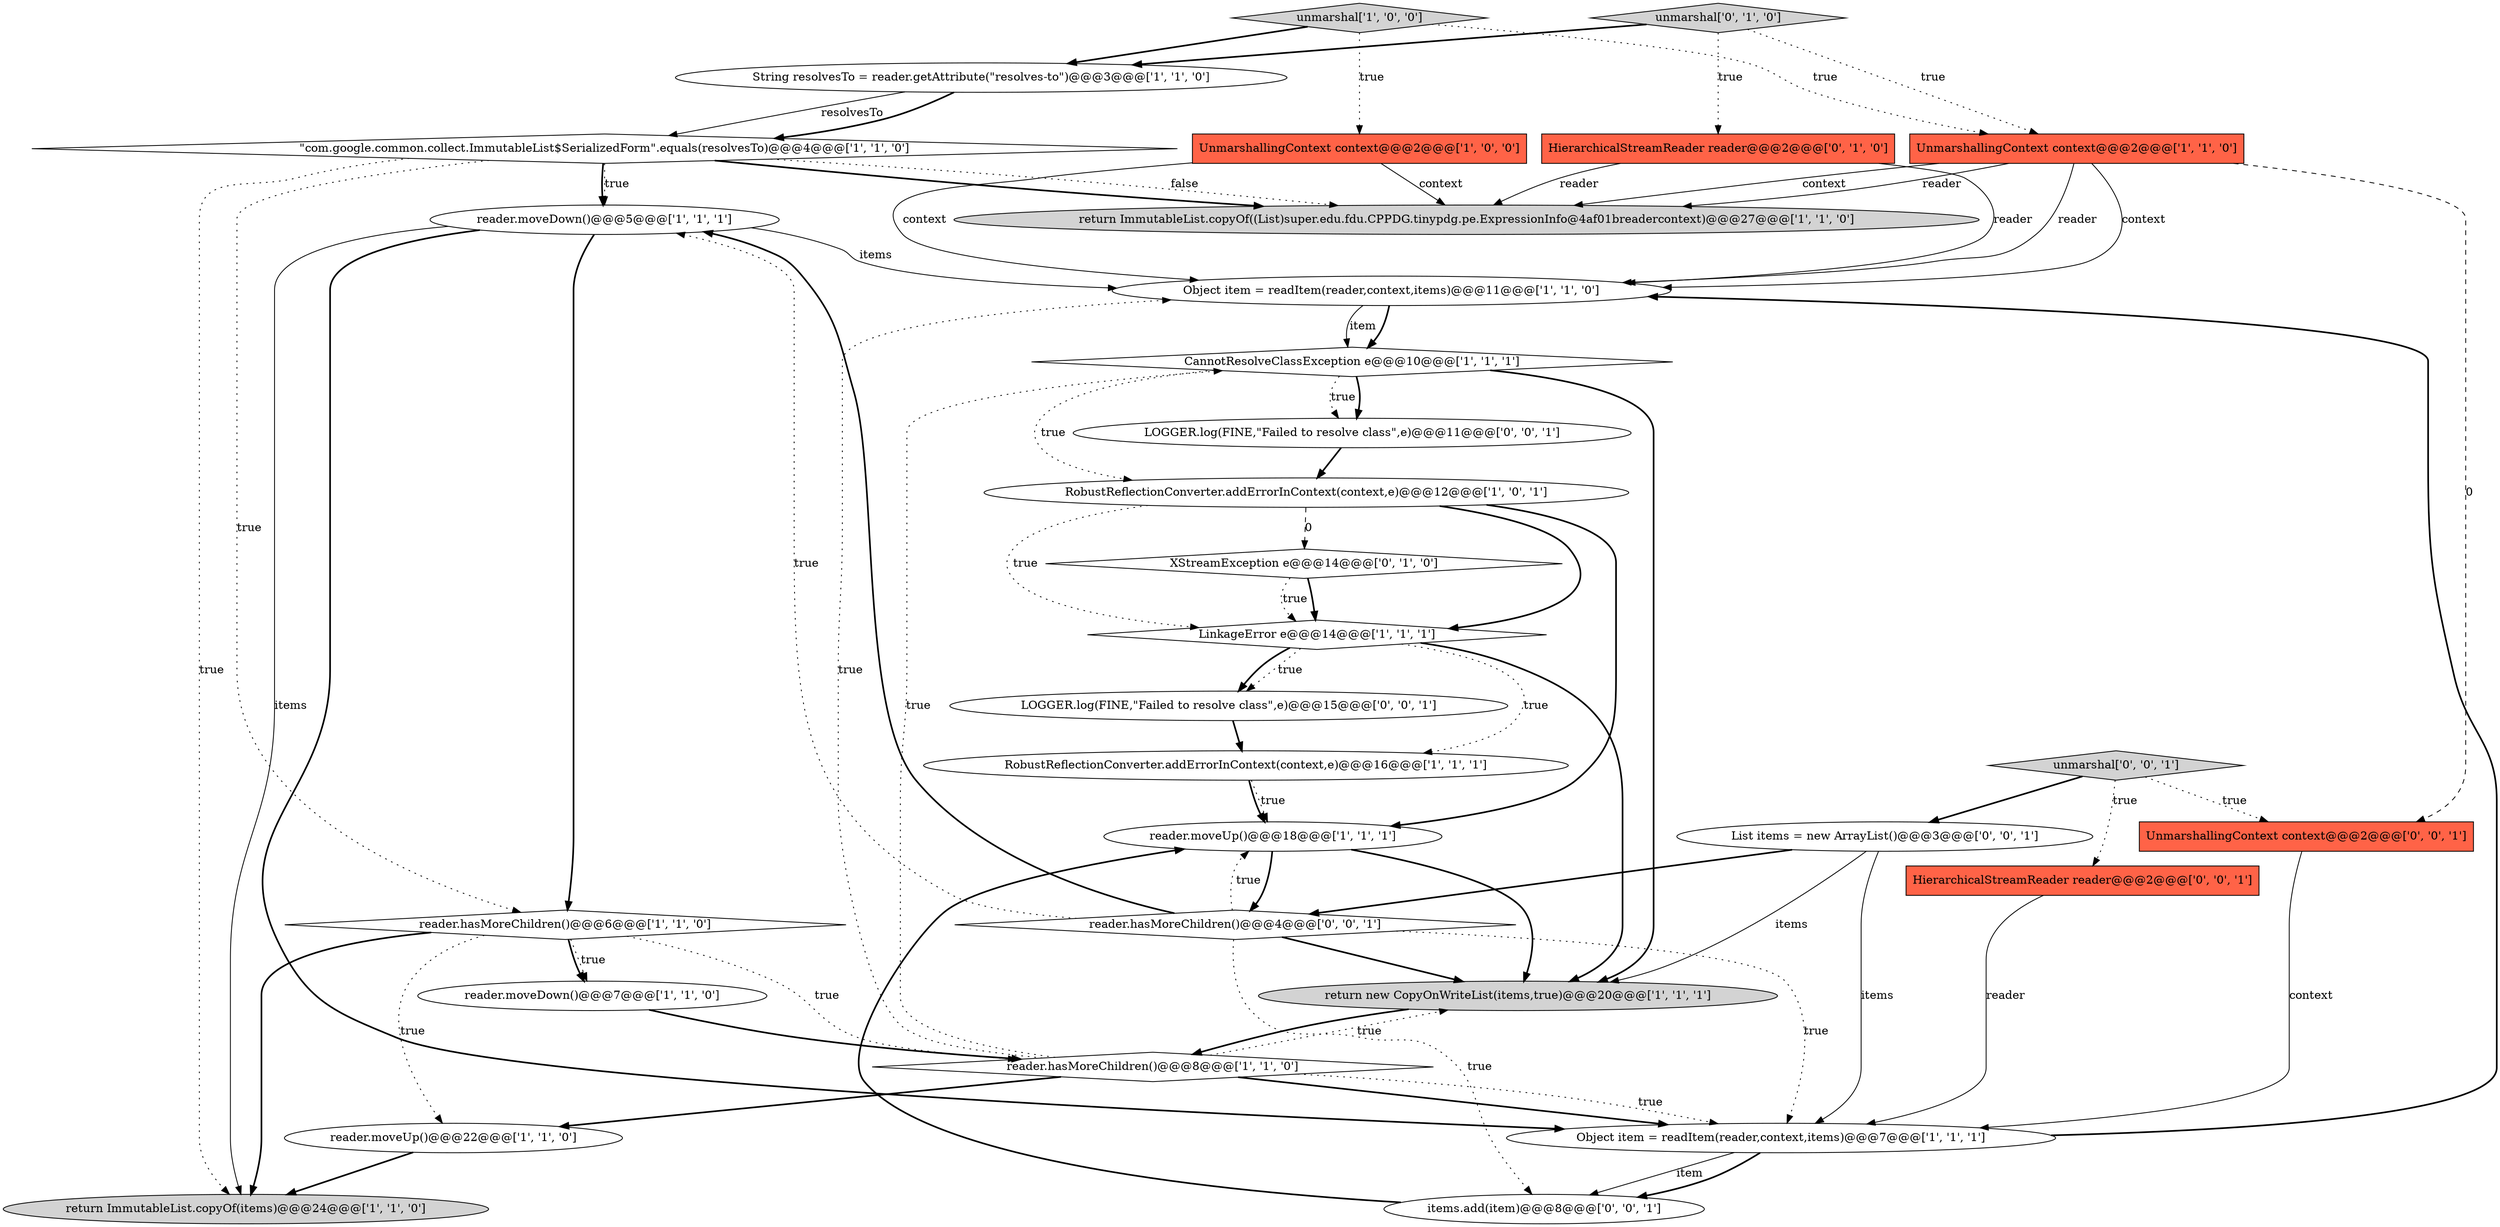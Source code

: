 digraph {
13 [style = filled, label = "\"com.google.common.collect.ImmutableList$SerializedForm\".equals(resolvesTo)@@@4@@@['1', '1', '0']", fillcolor = white, shape = diamond image = "AAA0AAABBB1BBB"];
5 [style = filled, label = "reader.moveDown()@@@5@@@['1', '1', '1']", fillcolor = white, shape = ellipse image = "AAA0AAABBB1BBB"];
7 [style = filled, label = "reader.moveUp()@@@18@@@['1', '1', '1']", fillcolor = white, shape = ellipse image = "AAA0AAABBB1BBB"];
11 [style = filled, label = "return ImmutableList.copyOf((List)super.edu.fdu.CPPDG.tinypdg.pe.ExpressionInfo@4af01breadercontext)@@@27@@@['1', '1', '0']", fillcolor = lightgray, shape = ellipse image = "AAA0AAABBB1BBB"];
30 [style = filled, label = "LOGGER.log(FINE,\"Failed to resolve class\",e)@@@15@@@['0', '0', '1']", fillcolor = white, shape = ellipse image = "AAA0AAABBB3BBB"];
12 [style = filled, label = "String resolvesTo = reader.getAttribute(\"resolves-to\")@@@3@@@['1', '1', '0']", fillcolor = white, shape = ellipse image = "AAA0AAABBB1BBB"];
10 [style = filled, label = "UnmarshallingContext context@@@2@@@['1', '0', '0']", fillcolor = tomato, shape = box image = "AAA0AAABBB1BBB"];
25 [style = filled, label = "unmarshal['0', '0', '1']", fillcolor = lightgray, shape = diamond image = "AAA0AAABBB3BBB"];
9 [style = filled, label = "reader.moveUp()@@@22@@@['1', '1', '0']", fillcolor = white, shape = ellipse image = "AAA0AAABBB1BBB"];
19 [style = filled, label = "Object item = readItem(reader,context,items)@@@11@@@['1', '1', '0']", fillcolor = white, shape = ellipse image = "AAA0AAABBB1BBB"];
2 [style = filled, label = "reader.hasMoreChildren()@@@8@@@['1', '1', '0']", fillcolor = white, shape = diamond image = "AAA0AAABBB1BBB"];
14 [style = filled, label = "reader.moveDown()@@@7@@@['1', '1', '0']", fillcolor = white, shape = ellipse image = "AAA0AAABBB1BBB"];
26 [style = filled, label = "List items = new ArrayList()@@@3@@@['0', '0', '1']", fillcolor = white, shape = ellipse image = "AAA0AAABBB3BBB"];
6 [style = filled, label = "LinkageError e@@@14@@@['1', '1', '1']", fillcolor = white, shape = diamond image = "AAA0AAABBB1BBB"];
27 [style = filled, label = "reader.hasMoreChildren()@@@4@@@['0', '0', '1']", fillcolor = white, shape = diamond image = "AAA0AAABBB3BBB"];
28 [style = filled, label = "HierarchicalStreamReader reader@@@2@@@['0', '0', '1']", fillcolor = tomato, shape = box image = "AAA0AAABBB3BBB"];
1 [style = filled, label = "RobustReflectionConverter.addErrorInContext(context,e)@@@12@@@['1', '0', '1']", fillcolor = white, shape = ellipse image = "AAA0AAABBB1BBB"];
15 [style = filled, label = "RobustReflectionConverter.addErrorInContext(context,e)@@@16@@@['1', '1', '1']", fillcolor = white, shape = ellipse image = "AAA0AAABBB1BBB"];
24 [style = filled, label = "LOGGER.log(FINE,\"Failed to resolve class\",e)@@@11@@@['0', '0', '1']", fillcolor = white, shape = ellipse image = "AAA0AAABBB3BBB"];
20 [style = filled, label = "XStreamException e@@@14@@@['0', '1', '0']", fillcolor = white, shape = diamond image = "AAA1AAABBB2BBB"];
3 [style = filled, label = "CannotResolveClassException e@@@10@@@['1', '1', '1']", fillcolor = white, shape = diamond image = "AAA0AAABBB1BBB"];
0 [style = filled, label = "return ImmutableList.copyOf(items)@@@24@@@['1', '1', '0']", fillcolor = lightgray, shape = ellipse image = "AAA0AAABBB1BBB"];
8 [style = filled, label = "reader.hasMoreChildren()@@@6@@@['1', '1', '0']", fillcolor = white, shape = diamond image = "AAA0AAABBB1BBB"];
18 [style = filled, label = "UnmarshallingContext context@@@2@@@['1', '1', '0']", fillcolor = tomato, shape = box image = "AAA0AAABBB1BBB"];
29 [style = filled, label = "UnmarshallingContext context@@@2@@@['0', '0', '1']", fillcolor = tomato, shape = box image = "AAA0AAABBB3BBB"];
23 [style = filled, label = "items.add(item)@@@8@@@['0', '0', '1']", fillcolor = white, shape = ellipse image = "AAA0AAABBB3BBB"];
4 [style = filled, label = "return new CopyOnWriteList(items,true)@@@20@@@['1', '1', '1']", fillcolor = lightgray, shape = ellipse image = "AAA0AAABBB1BBB"];
21 [style = filled, label = "HierarchicalStreamReader reader@@@2@@@['0', '1', '0']", fillcolor = tomato, shape = box image = "AAA0AAABBB2BBB"];
17 [style = filled, label = "Object item = readItem(reader,context,items)@@@7@@@['1', '1', '1']", fillcolor = white, shape = ellipse image = "AAA0AAABBB1BBB"];
22 [style = filled, label = "unmarshal['0', '1', '0']", fillcolor = lightgray, shape = diamond image = "AAA0AAABBB2BBB"];
16 [style = filled, label = "unmarshal['1', '0', '0']", fillcolor = lightgray, shape = diamond image = "AAA0AAABBB1BBB"];
27->7 [style = dotted, label="true"];
19->3 [style = bold, label=""];
2->17 [style = dotted, label="true"];
29->17 [style = solid, label="context"];
8->14 [style = bold, label=""];
3->24 [style = bold, label=""];
21->11 [style = solid, label="reader"];
13->5 [style = bold, label=""];
2->3 [style = dotted, label="true"];
5->8 [style = bold, label=""];
13->11 [style = dotted, label="false"];
2->4 [style = dotted, label="true"];
6->4 [style = bold, label=""];
20->6 [style = bold, label=""];
7->27 [style = bold, label=""];
8->0 [style = bold, label=""];
12->13 [style = solid, label="resolvesTo"];
28->17 [style = solid, label="reader"];
30->15 [style = bold, label=""];
27->4 [style = bold, label=""];
27->5 [style = dotted, label="true"];
3->24 [style = dotted, label="true"];
3->1 [style = dotted, label="true"];
27->17 [style = dotted, label="true"];
17->19 [style = bold, label=""];
6->30 [style = dotted, label="true"];
25->26 [style = bold, label=""];
25->29 [style = dotted, label="true"];
16->18 [style = dotted, label="true"];
1->20 [style = dashed, label="0"];
13->8 [style = dotted, label="true"];
8->2 [style = dotted, label="true"];
9->0 [style = bold, label=""];
5->0 [style = solid, label="items"];
1->6 [style = dotted, label="true"];
15->7 [style = bold, label=""];
17->23 [style = solid, label="item"];
1->6 [style = bold, label=""];
26->27 [style = bold, label=""];
2->17 [style = bold, label=""];
19->3 [style = solid, label="item"];
12->13 [style = bold, label=""];
4->2 [style = bold, label=""];
26->4 [style = solid, label="items"];
5->17 [style = bold, label=""];
24->1 [style = bold, label=""];
16->12 [style = bold, label=""];
25->28 [style = dotted, label="true"];
18->11 [style = solid, label="context"];
2->9 [style = bold, label=""];
13->11 [style = bold, label=""];
7->4 [style = bold, label=""];
16->10 [style = dotted, label="true"];
27->5 [style = bold, label=""];
13->0 [style = dotted, label="true"];
23->7 [style = bold, label=""];
18->19 [style = solid, label="context"];
17->23 [style = bold, label=""];
6->30 [style = bold, label=""];
14->2 [style = bold, label=""];
8->14 [style = dotted, label="true"];
27->23 [style = dotted, label="true"];
15->7 [style = dotted, label="true"];
13->5 [style = dotted, label="true"];
1->7 [style = bold, label=""];
22->12 [style = bold, label=""];
18->19 [style = solid, label="reader"];
10->11 [style = solid, label="context"];
22->18 [style = dotted, label="true"];
18->29 [style = dashed, label="0"];
2->19 [style = dotted, label="true"];
20->6 [style = dotted, label="true"];
22->21 [style = dotted, label="true"];
18->11 [style = solid, label="reader"];
21->19 [style = solid, label="reader"];
5->19 [style = solid, label="items"];
26->17 [style = solid, label="items"];
3->4 [style = bold, label=""];
6->15 [style = dotted, label="true"];
10->19 [style = solid, label="context"];
8->9 [style = dotted, label="true"];
}
